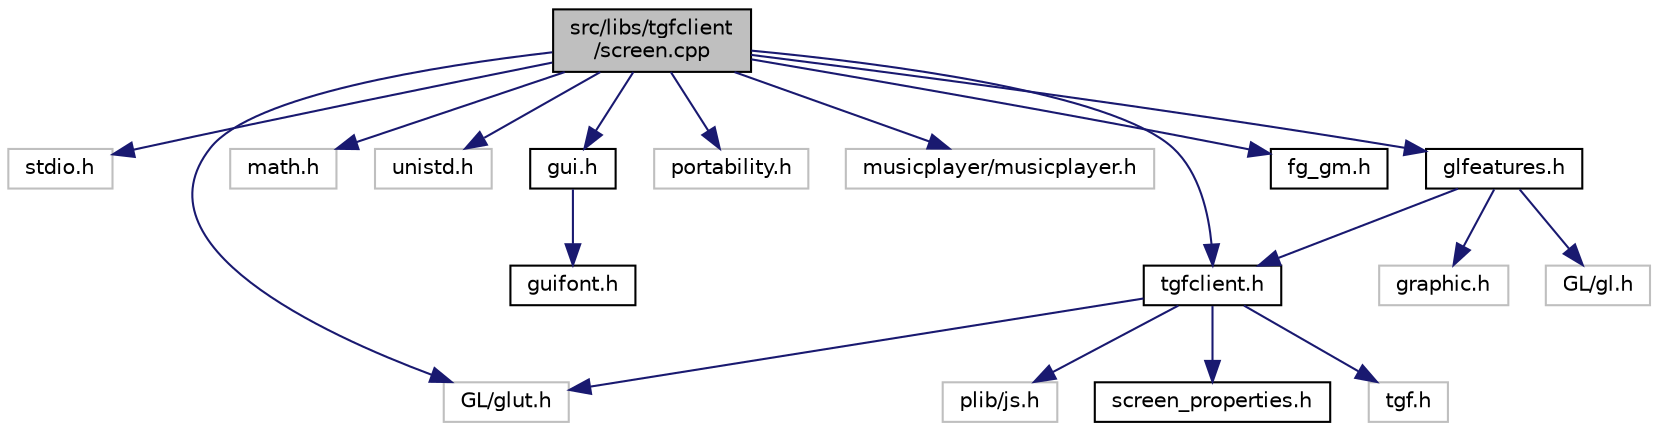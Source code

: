 digraph "src/libs/tgfclient/screen.cpp"
{
  edge [fontname="Helvetica",fontsize="10",labelfontname="Helvetica",labelfontsize="10"];
  node [fontname="Helvetica",fontsize="10",shape=record];
  Node1 [label="src/libs/tgfclient\l/screen.cpp",height=0.2,width=0.4,color="black", fillcolor="grey75", style="filled", fontcolor="black"];
  Node1 -> Node2 [color="midnightblue",fontsize="10",style="solid",fontname="Helvetica"];
  Node2 [label="stdio.h",height=0.2,width=0.4,color="grey75", fillcolor="white", style="filled"];
  Node1 -> Node3 [color="midnightblue",fontsize="10",style="solid",fontname="Helvetica"];
  Node3 [label="GL/glut.h",height=0.2,width=0.4,color="grey75", fillcolor="white", style="filled"];
  Node1 -> Node4 [color="midnightblue",fontsize="10",style="solid",fontname="Helvetica"];
  Node4 [label="math.h",height=0.2,width=0.4,color="grey75", fillcolor="white", style="filled"];
  Node1 -> Node5 [color="midnightblue",fontsize="10",style="solid",fontname="Helvetica"];
  Node5 [label="unistd.h",height=0.2,width=0.4,color="grey75", fillcolor="white", style="filled"];
  Node1 -> Node6 [color="midnightblue",fontsize="10",style="solid",fontname="Helvetica"];
  Node6 [label="tgfclient.h",height=0.2,width=0.4,color="black", fillcolor="white", style="filled",URL="$tgfclient_8h.html",tooltip="The Gaming Framework API (client part). "];
  Node6 -> Node7 [color="midnightblue",fontsize="10",style="solid",fontname="Helvetica"];
  Node7 [label="tgf.h",height=0.2,width=0.4,color="grey75", fillcolor="white", style="filled"];
  Node6 -> Node3 [color="midnightblue",fontsize="10",style="solid",fontname="Helvetica"];
  Node6 -> Node8 [color="midnightblue",fontsize="10",style="solid",fontname="Helvetica"];
  Node8 [label="plib/js.h",height=0.2,width=0.4,color="grey75", fillcolor="white", style="filled"];
  Node6 -> Node9 [color="midnightblue",fontsize="10",style="solid",fontname="Helvetica"];
  Node9 [label="screen_properties.h",height=0.2,width=0.4,color="black", fillcolor="white", style="filled",URL="$screen__properties_8h.html"];
  Node1 -> Node10 [color="midnightblue",fontsize="10",style="solid",fontname="Helvetica"];
  Node10 [label="portability.h",height=0.2,width=0.4,color="grey75", fillcolor="white", style="filled"];
  Node1 -> Node11 [color="midnightblue",fontsize="10",style="solid",fontname="Helvetica"];
  Node11 [label="musicplayer/musicplayer.h",height=0.2,width=0.4,color="grey75", fillcolor="white", style="filled"];
  Node1 -> Node12 [color="midnightblue",fontsize="10",style="solid",fontname="Helvetica"];
  Node12 [label="gui.h",height=0.2,width=0.4,color="black", fillcolor="white", style="filled",URL="$gui_8h.html"];
  Node12 -> Node13 [color="midnightblue",fontsize="10",style="solid",fontname="Helvetica"];
  Node13 [label="guifont.h",height=0.2,width=0.4,color="black", fillcolor="white", style="filled",URL="$guifont_8h.html"];
  Node1 -> Node14 [color="midnightblue",fontsize="10",style="solid",fontname="Helvetica"];
  Node14 [label="fg_gm.h",height=0.2,width=0.4,color="black", fillcolor="white", style="filled",URL="$fg__gm_8h.html"];
  Node1 -> Node15 [color="midnightblue",fontsize="10",style="solid",fontname="Helvetica"];
  Node15 [label="glfeatures.h",height=0.2,width=0.4,color="black", fillcolor="white", style="filled",URL="$glfeatures_8h.html"];
  Node15 -> Node16 [color="midnightblue",fontsize="10",style="solid",fontname="Helvetica"];
  Node16 [label="GL/gl.h",height=0.2,width=0.4,color="grey75", fillcolor="white", style="filled"];
  Node15 -> Node6 [color="midnightblue",fontsize="10",style="solid",fontname="Helvetica"];
  Node15 -> Node17 [color="midnightblue",fontsize="10",style="solid",fontname="Helvetica"];
  Node17 [label="graphic.h",height=0.2,width=0.4,color="grey75", fillcolor="white", style="filled"];
}
